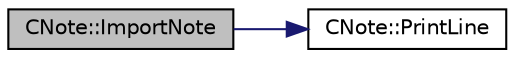 digraph "CNote::ImportNote"
{
 // LATEX_PDF_SIZE
  edge [fontname="Helvetica",fontsize="10",labelfontname="Helvetica",labelfontsize="10"];
  node [fontname="Helvetica",fontsize="10",shape=record];
  rankdir="LR";
  Node1 [label="CNote::ImportNote",height=0.2,width=0.4,color="black", fillcolor="grey75", style="filled", fontcolor="black",tooltip="Attempts to read a text file and if possible copies it into a note file and saves it."];
  Node1 -> Node2 [color="midnightblue",fontsize="10",style="solid",fontname="Helvetica"];
  Node2 [label="CNote::PrintLine",height=0.2,width=0.4,color="black", fillcolor="white", style="filled",URL="$classCNote.html#a3f4ada896501a9c6889104322dd20b4b",tooltip="Prints a line to stdout from the argument string."];
}
